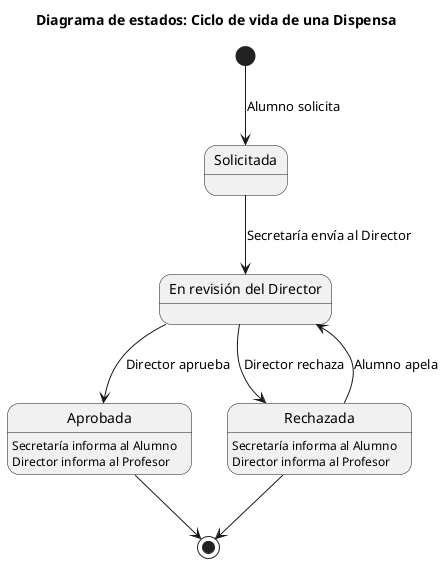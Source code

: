 @startuml Dispensas
title Diagrama de estados: Ciclo de vida de una Dispensa

[*] --> Solicitada : Alumno solicita

state Solicitada
Solicitada --> EnRevision : Secretaría envía al Director

state EnRevision as "En revisión del Director"
EnRevision --> Aprobada : Director aprueba
EnRevision --> Rechazada : Director rechaza

state Aprobada


state Rechazada
Rechazada --> EnRevision : Alumno apela

Aprobada --> [*]
Rechazada --> [*]


Aprobada : Secretaría informa al Alumno
Aprobada : Director informa al Profesor

Rechazada : Secretaría informa al Alumno
Rechazada : Director informa al Profesor
@enduml